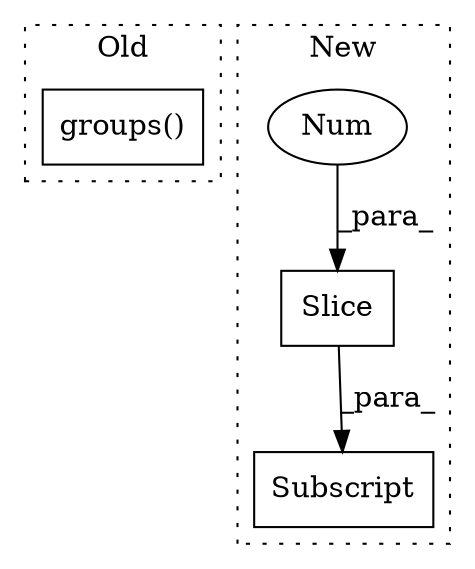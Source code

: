 digraph G {
subgraph cluster0 {
1 [label="groups()" a="75" s="3980" l="45" shape="box"];
label = "Old";
style="dotted";
}
subgraph cluster1 {
2 [label="Slice" a="80" s="4026" l="4" shape="box"];
3 [label="Subscript" a="63" s="3979,0" l="52,0" shape="box"];
4 [label="Num" a="76" s="4028" l="2" shape="ellipse"];
label = "New";
style="dotted";
}
2 -> 3 [label="_para_"];
4 -> 2 [label="_para_"];
}